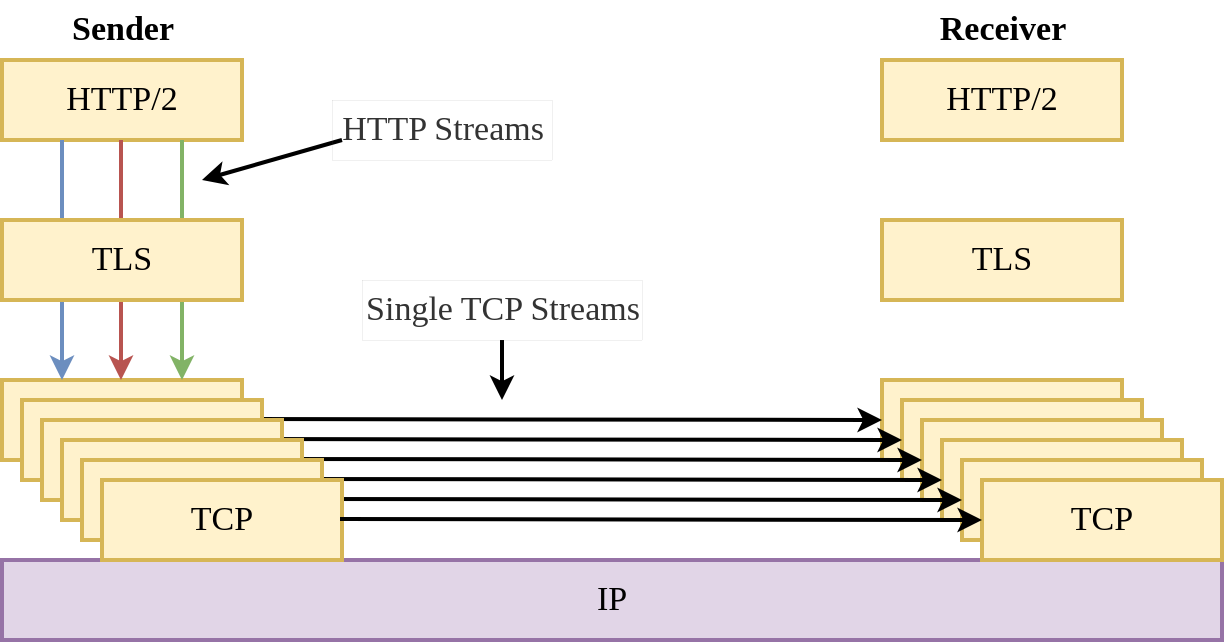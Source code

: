 <mxfile version="20.2.0" type="device"><diagram id="wT1ypxs-N-_fi6-ERzpt" name="Page-1"><mxGraphModel dx="1247" dy="627" grid="1" gridSize="10" guides="1" tooltips="1" connect="1" arrows="1" fold="1" page="1" pageScale="1" pageWidth="827" pageHeight="1169" math="0" shadow="0"><root><mxCell id="0"/><mxCell id="1" parent="0"/><mxCell id="jYlq2Y5q73pHyzIZ-Mcy-1" value="HTTP/2" style="rounded=0;whiteSpace=wrap;html=1;strokeColor=#d6b656;fillColor=#fff2cc;strokeWidth=2;fontFamily=Ubuntu Condensed;fontSource=https%3A%2F%2Ffonts.googleapis.com%2Fcss%3Ffamily%3DUbuntu%2BCondensed;fontSize=17;" parent="1" vertex="1"><mxGeometry x="120" y="240" width="120" height="40" as="geometry"/></mxCell><mxCell id="jYlq2Y5q73pHyzIZ-Mcy-2" value="HTTP/2" style="rounded=0;whiteSpace=wrap;html=1;fillColor=#fff2cc;strokeColor=#d6b656;strokeWidth=2;fontFamily=Ubuntu Condensed;fontSource=https%3A%2F%2Ffonts.googleapis.com%2Fcss%3Ffamily%3DUbuntu%2BCondensed;fontSize=17;" parent="1" vertex="1"><mxGeometry x="560" y="240" width="120" height="40" as="geometry"/></mxCell><mxCell id="jYlq2Y5q73pHyzIZ-Mcy-4" value="TCP" style="rounded=0;whiteSpace=wrap;html=1;strokeColor=#d6b656;fillColor=#fff2cc;strokeWidth=2;fontFamily=Ubuntu Condensed;fontSource=https%3A%2F%2Ffonts.googleapis.com%2Fcss%3Ffamily%3DUbuntu%2BCondensed;fontSize=17;" parent="1" vertex="1"><mxGeometry x="120" y="400" width="120" height="40" as="geometry"/></mxCell><mxCell id="jYlq2Y5q73pHyzIZ-Mcy-5" value="IP" style="rounded=0;whiteSpace=wrap;html=1;fillColor=#e1d5e7;strokeColor=#9673a6;strokeWidth=2;fontFamily=Ubuntu Condensed;fontSource=https%3A%2F%2Ffonts.googleapis.com%2Fcss%3Ffamily%3DUbuntu%2BCondensed;fontSize=17;" parent="1" vertex="1"><mxGeometry x="120" y="490" width="610" height="40" as="geometry"/></mxCell><mxCell id="jYlq2Y5q73pHyzIZ-Mcy-6" value="TLS" style="rounded=0;whiteSpace=wrap;html=1;strokeColor=#d6b656;fillColor=#fff2cc;strokeWidth=2;fontFamily=Ubuntu Condensed;fontSource=https%3A%2F%2Ffonts.googleapis.com%2Fcss%3Ffamily%3DUbuntu%2BCondensed;fontSize=17;" parent="1" vertex="1"><mxGeometry x="560" y="320" width="120" height="40" as="geometry"/></mxCell><mxCell id="jYlq2Y5q73pHyzIZ-Mcy-7" value="TCP" style="rounded=0;whiteSpace=wrap;html=1;strokeColor=#d6b656;fillColor=#fff2cc;strokeWidth=2;fontFamily=Ubuntu Condensed;fontSource=https%3A%2F%2Ffonts.googleapis.com%2Fcss%3Ffamily%3DUbuntu%2BCondensed;fontSize=17;" parent="1" vertex="1"><mxGeometry x="560" y="400" width="120" height="40" as="geometry"/></mxCell><mxCell id="jYlq2Y5q73pHyzIZ-Mcy-9" value="" style="endArrow=classic;html=1;rounded=0;exitX=0.25;exitY=1;exitDx=0;exitDy=0;entryX=0.25;entryY=0;entryDx=0;entryDy=0;fillColor=#dae8fc;strokeColor=#6c8ebf;strokeWidth=2;fontFamily=Ubuntu Condensed;fontSource=https%3A%2F%2Ffonts.googleapis.com%2Fcss%3Ffamily%3DUbuntu%2BCondensed;fontSize=17;" parent="1" source="jYlq2Y5q73pHyzIZ-Mcy-1" target="jYlq2Y5q73pHyzIZ-Mcy-4" edge="1"><mxGeometry width="50" height="50" relative="1" as="geometry"><mxPoint x="160" y="280" as="sourcePoint"/><mxPoint x="160" y="350" as="targetPoint"/></mxGeometry></mxCell><mxCell id="jYlq2Y5q73pHyzIZ-Mcy-10" value="" style="endArrow=classic;html=1;rounded=0;exitX=0.25;exitY=1;exitDx=0;exitDy=0;entryX=0.25;entryY=0;entryDx=0;entryDy=0;fillColor=#f8cecc;strokeColor=#b85450;strokeWidth=2;fontFamily=Ubuntu Condensed;fontSource=https%3A%2F%2Ffonts.googleapis.com%2Fcss%3Ffamily%3DUbuntu%2BCondensed;fontSize=17;" parent="1" edge="1"><mxGeometry width="50" height="50" relative="1" as="geometry"><mxPoint x="179.5" y="280" as="sourcePoint"/><mxPoint x="179.5" y="400" as="targetPoint"/></mxGeometry></mxCell><mxCell id="jYlq2Y5q73pHyzIZ-Mcy-11" value="" style="endArrow=classic;html=1;rounded=0;exitX=0.25;exitY=1;exitDx=0;exitDy=0;entryX=0.25;entryY=0;entryDx=0;entryDy=0;fillColor=#d5e8d4;strokeColor=#82b366;strokeWidth=2;fontFamily=Ubuntu Condensed;fontSource=https%3A%2F%2Ffonts.googleapis.com%2Fcss%3Ffamily%3DUbuntu%2BCondensed;fontSize=17;" parent="1" edge="1"><mxGeometry width="50" height="50" relative="1" as="geometry"><mxPoint x="210" y="280" as="sourcePoint"/><mxPoint x="210" y="400" as="targetPoint"/></mxGeometry></mxCell><mxCell id="jYlq2Y5q73pHyzIZ-Mcy-3" value="TLS" style="rounded=0;whiteSpace=wrap;html=1;strokeColor=#d6b656;fillColor=#fff2cc;strokeWidth=2;fontFamily=Ubuntu Condensed;fontSource=https%3A%2F%2Ffonts.googleapis.com%2Fcss%3Ffamily%3DUbuntu%2BCondensed;fontSize=17;" parent="1" vertex="1"><mxGeometry x="120" y="320" width="120" height="40" as="geometry"/></mxCell><mxCell id="jYlq2Y5q73pHyzIZ-Mcy-14" value="&lt;b style=&quot;font-size: 17px;&quot;&gt;&lt;font style=&quot;font-size: 17px;&quot;&gt;Sender&lt;/font&gt;&lt;/b&gt;" style="text;html=1;align=center;verticalAlign=middle;resizable=0;points=[];autosize=1;strokeColor=none;fillColor=none;fontFamily=Ubuntu Condensed;fontSource=https%3A%2F%2Ffonts.googleapis.com%2Fcss%3Ffamily%3DUbuntu%2BCondensed;fontSize=17;" parent="1" vertex="1"><mxGeometry x="145" y="210" width="70" height="30" as="geometry"/></mxCell><mxCell id="jYlq2Y5q73pHyzIZ-Mcy-15" value="&lt;span style=&quot;font-size: 17px;&quot;&gt;&lt;b style=&quot;font-size: 17px;&quot;&gt;Receiver&lt;/b&gt;&lt;/span&gt;" style="text;html=1;align=center;verticalAlign=middle;resizable=0;points=[];autosize=1;strokeColor=none;fillColor=none;fontFamily=Ubuntu Condensed;fontSource=https%3A%2F%2Ffonts.googleapis.com%2Fcss%3Ffamily%3DUbuntu%2BCondensed;fontSize=17;" parent="1" vertex="1"><mxGeometry x="580" y="210" width="80" height="30" as="geometry"/></mxCell><mxCell id="jYlq2Y5q73pHyzIZ-Mcy-18" value="" style="endArrow=classic;html=1;rounded=0;fontSize=17;strokeWidth=2;entryX=0;entryY=0.5;entryDx=0;entryDy=0;fontFamily=Ubuntu Condensed;fontSource=https%3A%2F%2Ffonts.googleapis.com%2Fcss%3Ffamily%3DUbuntu%2BCondensed;" parent="1" target="jYlq2Y5q73pHyzIZ-Mcy-7" edge="1"><mxGeometry width="50" height="50" relative="1" as="geometry"><mxPoint x="239" y="419.5" as="sourcePoint"/><mxPoint x="550" y="420" as="targetPoint"/></mxGeometry></mxCell><mxCell id="jYlq2Y5q73pHyzIZ-Mcy-20" value="" style="rounded=0;orthogonalLoop=1;jettySize=auto;html=1;fontSize=17;strokeWidth=2;fontFamily=Ubuntu Condensed;fontSource=https%3A%2F%2Ffonts.googleapis.com%2Fcss%3Ffamily%3DUbuntu%2BCondensed;" parent="1" edge="1"><mxGeometry relative="1" as="geometry"><mxPoint x="290" y="280" as="sourcePoint"/><mxPoint x="220" y="300" as="targetPoint"/></mxGeometry></mxCell><mxCell id="jYlq2Y5q73pHyzIZ-Mcy-19" value="HTTP Streams" style="text;html=1;align=center;verticalAlign=middle;resizable=0;points=[];autosize=1;strokeColor=#666666;fillColor=none;fontSize=17;fontColor=#333333;strokeWidth=0;fontStyle=0;fontFamily=Ubuntu Condensed;fontSource=https%3A%2F%2Ffonts.googleapis.com%2Fcss%3Ffamily%3DUbuntu%2BCondensed;" parent="1" vertex="1"><mxGeometry x="285" y="260" width="110" height="30" as="geometry"/></mxCell><mxCell id="-lGj_dTgAtzLJm71XhEx-1" value="TCP" style="rounded=0;whiteSpace=wrap;html=1;strokeColor=#d6b656;fillColor=#fff2cc;strokeWidth=2;fontFamily=Ubuntu Condensed;fontSource=https%3A%2F%2Ffonts.googleapis.com%2Fcss%3Ffamily%3DUbuntu%2BCondensed;fontSize=17;" vertex="1" parent="1"><mxGeometry x="130" y="410" width="120" height="40" as="geometry"/></mxCell><mxCell id="-lGj_dTgAtzLJm71XhEx-4" value="TCP" style="rounded=0;whiteSpace=wrap;html=1;strokeColor=#d6b656;fillColor=#fff2cc;strokeWidth=2;fontFamily=Ubuntu Condensed;fontSource=https%3A%2F%2Ffonts.googleapis.com%2Fcss%3Ffamily%3DUbuntu%2BCondensed;fontSize=17;" vertex="1" parent="1"><mxGeometry x="570" y="410" width="120" height="40" as="geometry"/></mxCell><mxCell id="-lGj_dTgAtzLJm71XhEx-5" value="" style="endArrow=classic;html=1;rounded=0;fontSize=17;strokeWidth=2;entryX=0;entryY=0.5;entryDx=0;entryDy=0;fontFamily=Ubuntu Condensed;fontSource=https%3A%2F%2Ffonts.googleapis.com%2Fcss%3Ffamily%3DUbuntu%2BCondensed;" edge="1" parent="1"><mxGeometry width="50" height="50" relative="1" as="geometry"><mxPoint x="249" y="429.5" as="sourcePoint"/><mxPoint x="570" y="430" as="targetPoint"/></mxGeometry></mxCell><mxCell id="-lGj_dTgAtzLJm71XhEx-6" value="TCP" style="rounded=0;whiteSpace=wrap;html=1;strokeColor=#d6b656;fillColor=#fff2cc;strokeWidth=2;fontFamily=Ubuntu Condensed;fontSource=https%3A%2F%2Ffonts.googleapis.com%2Fcss%3Ffamily%3DUbuntu%2BCondensed;fontSize=17;" vertex="1" parent="1"><mxGeometry x="140" y="420" width="120" height="40" as="geometry"/></mxCell><mxCell id="-lGj_dTgAtzLJm71XhEx-7" value="TCP" style="rounded=0;whiteSpace=wrap;html=1;strokeColor=#d6b656;fillColor=#fff2cc;strokeWidth=2;fontFamily=Ubuntu Condensed;fontSource=https%3A%2F%2Ffonts.googleapis.com%2Fcss%3Ffamily%3DUbuntu%2BCondensed;fontSize=17;" vertex="1" parent="1"><mxGeometry x="580" y="420" width="120" height="40" as="geometry"/></mxCell><mxCell id="-lGj_dTgAtzLJm71XhEx-8" value="" style="endArrow=classic;html=1;rounded=0;fontSize=17;strokeWidth=2;entryX=0;entryY=0.5;entryDx=0;entryDy=0;fontFamily=Ubuntu Condensed;fontSource=https%3A%2F%2Ffonts.googleapis.com%2Fcss%3Ffamily%3DUbuntu%2BCondensed;" edge="1" parent="1"><mxGeometry width="50" height="50" relative="1" as="geometry"><mxPoint x="259" y="439.5" as="sourcePoint"/><mxPoint x="580" y="440" as="targetPoint"/></mxGeometry></mxCell><mxCell id="-lGj_dTgAtzLJm71XhEx-9" value="TCP" style="rounded=0;whiteSpace=wrap;html=1;strokeColor=#d6b656;fillColor=#fff2cc;strokeWidth=2;fontFamily=Ubuntu Condensed;fontSource=https%3A%2F%2Ffonts.googleapis.com%2Fcss%3Ffamily%3DUbuntu%2BCondensed;fontSize=17;" vertex="1" parent="1"><mxGeometry x="150" y="430" width="120" height="40" as="geometry"/></mxCell><mxCell id="-lGj_dTgAtzLJm71XhEx-10" value="TCP" style="rounded=0;whiteSpace=wrap;html=1;strokeColor=#d6b656;fillColor=#fff2cc;strokeWidth=2;fontFamily=Ubuntu Condensed;fontSource=https%3A%2F%2Ffonts.googleapis.com%2Fcss%3Ffamily%3DUbuntu%2BCondensed;fontSize=17;" vertex="1" parent="1"><mxGeometry x="590" y="430" width="120" height="40" as="geometry"/></mxCell><mxCell id="-lGj_dTgAtzLJm71XhEx-11" value="" style="endArrow=classic;html=1;rounded=0;fontSize=17;strokeWidth=2;entryX=0;entryY=0.5;entryDx=0;entryDy=0;fontFamily=Ubuntu Condensed;fontSource=https%3A%2F%2Ffonts.googleapis.com%2Fcss%3Ffamily%3DUbuntu%2BCondensed;" edge="1" parent="1"><mxGeometry width="50" height="50" relative="1" as="geometry"><mxPoint x="269" y="449.5" as="sourcePoint"/><mxPoint x="590" y="450" as="targetPoint"/></mxGeometry></mxCell><mxCell id="-lGj_dTgAtzLJm71XhEx-12" value="TCP" style="rounded=0;whiteSpace=wrap;html=1;strokeColor=#d6b656;fillColor=#fff2cc;strokeWidth=2;fontFamily=Ubuntu Condensed;fontSource=https%3A%2F%2Ffonts.googleapis.com%2Fcss%3Ffamily%3DUbuntu%2BCondensed;fontSize=17;" vertex="1" parent="1"><mxGeometry x="160" y="440" width="120" height="40" as="geometry"/></mxCell><mxCell id="-lGj_dTgAtzLJm71XhEx-13" value="TCP" style="rounded=0;whiteSpace=wrap;html=1;strokeColor=#d6b656;fillColor=#fff2cc;strokeWidth=2;fontFamily=Ubuntu Condensed;fontSource=https%3A%2F%2Ffonts.googleapis.com%2Fcss%3Ffamily%3DUbuntu%2BCondensed;fontSize=17;" vertex="1" parent="1"><mxGeometry x="600" y="440" width="120" height="40" as="geometry"/></mxCell><mxCell id="-lGj_dTgAtzLJm71XhEx-14" value="" style="endArrow=classic;html=1;rounded=0;fontSize=17;strokeWidth=2;entryX=0;entryY=0.5;entryDx=0;entryDy=0;fontFamily=Ubuntu Condensed;fontSource=https%3A%2F%2Ffonts.googleapis.com%2Fcss%3Ffamily%3DUbuntu%2BCondensed;" edge="1" parent="1"><mxGeometry width="50" height="50" relative="1" as="geometry"><mxPoint x="279" y="459.5" as="sourcePoint"/><mxPoint x="600" y="460" as="targetPoint"/></mxGeometry></mxCell><mxCell id="-lGj_dTgAtzLJm71XhEx-15" value="TCP" style="rounded=0;whiteSpace=wrap;html=1;strokeColor=#d6b656;fillColor=#fff2cc;strokeWidth=2;fontFamily=Ubuntu Condensed;fontSource=https%3A%2F%2Ffonts.googleapis.com%2Fcss%3Ffamily%3DUbuntu%2BCondensed;fontSize=17;" vertex="1" parent="1"><mxGeometry x="170" y="450" width="120" height="40" as="geometry"/></mxCell><mxCell id="-lGj_dTgAtzLJm71XhEx-16" value="TCP" style="rounded=0;whiteSpace=wrap;html=1;strokeColor=#d6b656;fillColor=#fff2cc;strokeWidth=2;fontFamily=Ubuntu Condensed;fontSource=https%3A%2F%2Ffonts.googleapis.com%2Fcss%3Ffamily%3DUbuntu%2BCondensed;fontSize=17;" vertex="1" parent="1"><mxGeometry x="610" y="450" width="120" height="40" as="geometry"/></mxCell><mxCell id="-lGj_dTgAtzLJm71XhEx-17" value="" style="endArrow=classic;html=1;rounded=0;fontSize=17;strokeWidth=2;entryX=0;entryY=0.5;entryDx=0;entryDy=0;fontFamily=Ubuntu Condensed;fontSource=https%3A%2F%2Ffonts.googleapis.com%2Fcss%3Ffamily%3DUbuntu%2BCondensed;" edge="1" parent="1"><mxGeometry width="50" height="50" relative="1" as="geometry"><mxPoint x="289" y="469.5" as="sourcePoint"/><mxPoint x="610" y="470" as="targetPoint"/></mxGeometry></mxCell><mxCell id="-lGj_dTgAtzLJm71XhEx-18" value="" style="rounded=0;orthogonalLoop=1;jettySize=auto;html=1;fontSize=17;strokeWidth=2;fontFamily=Ubuntu Condensed;fontSource=https%3A%2F%2Ffonts.googleapis.com%2Fcss%3Ffamily%3DUbuntu%2BCondensed;" edge="1" parent="1"><mxGeometry relative="1" as="geometry"><mxPoint x="370" y="380" as="sourcePoint"/><mxPoint x="370" y="410" as="targetPoint"/></mxGeometry></mxCell><mxCell id="-lGj_dTgAtzLJm71XhEx-19" value="Single TCP Streams" style="text;html=1;align=center;verticalAlign=middle;resizable=0;points=[];autosize=1;strokeColor=#666666;fillColor=none;fontSize=17;fontColor=#333333;strokeWidth=0;fontStyle=0;fontFamily=Ubuntu Condensed;fontSource=https%3A%2F%2Ffonts.googleapis.com%2Fcss%3Ffamily%3DUbuntu%2BCondensed;" vertex="1" parent="1"><mxGeometry x="300" y="350" width="140" height="30" as="geometry"/></mxCell></root></mxGraphModel></diagram></mxfile>